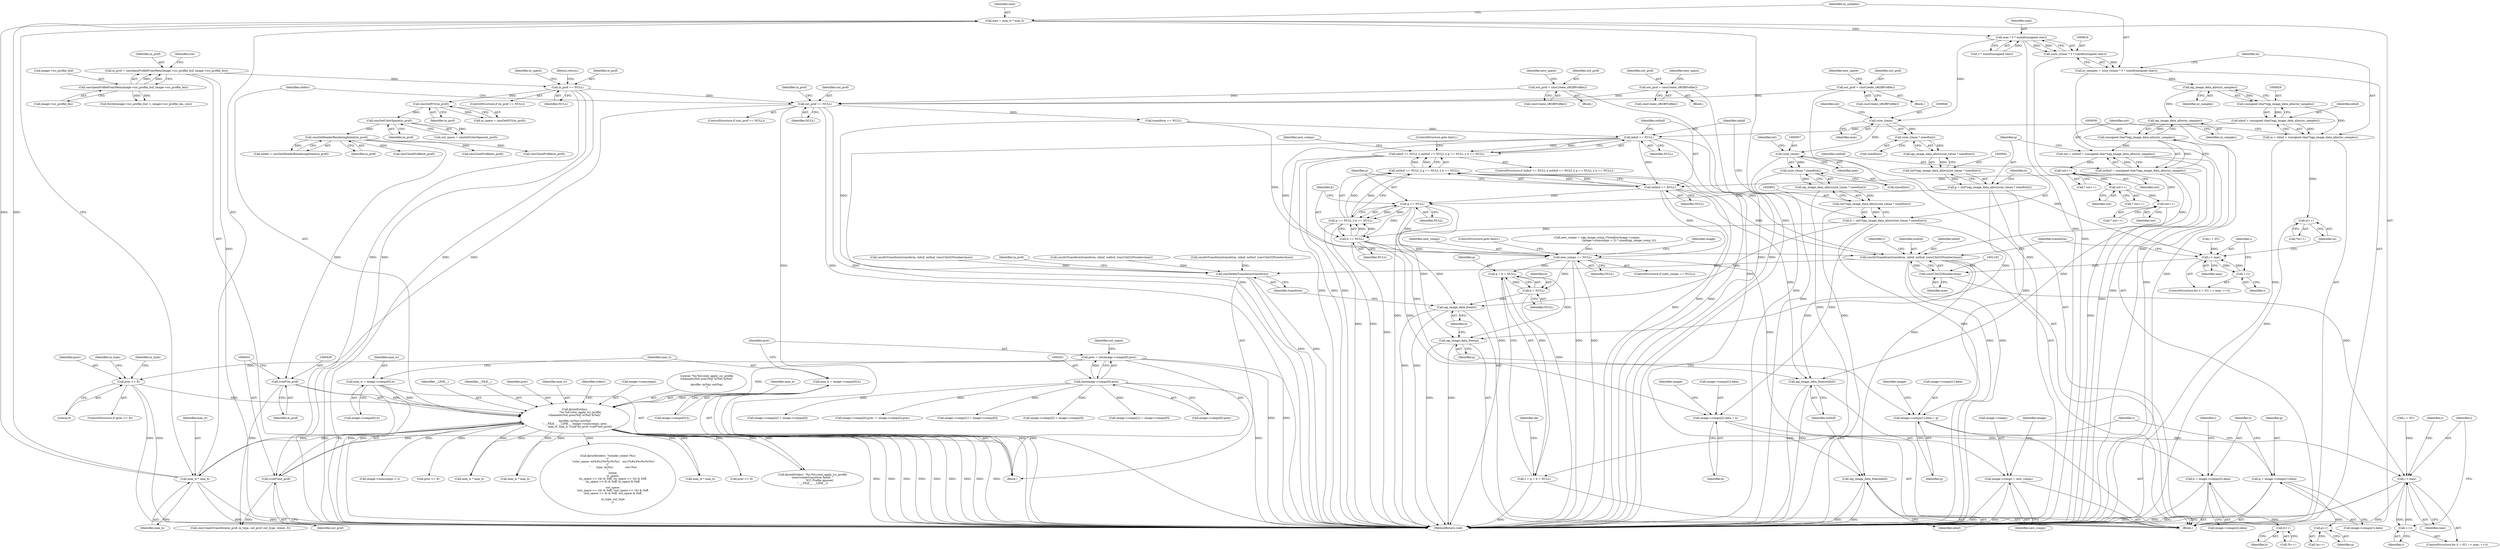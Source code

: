 digraph "0_openjpeg_2e5ab1d9987831c981ff05862e8ccf1381ed58ea@integer" {
"1000908" [label="(Call,max = max_w * max_h)"];
"1000910" [label="(Call,max_w * max_h)"];
"1000417" [label="(Call,fprintf(stderr,\n            \"%s:%d:color_apply_icc_profile\n\tchannels(%d) prec(%d) w(%d) h(%d)\"\n            \"\n\tprofile: in(%p) out(%p)\n\", __FILE__, __LINE__, image->numcomps, prec,\n            max_w, max_h, (void*)in_prof, (void*)out_prof))"];
"1000198" [label="(Call,prec = (int)image->comps[0].prec)"];
"1000200" [label="(Call,(int)image->comps[0].prec)"];
"1000320" [label="(Call,prec <= 8)"];
"1000180" [label="(Call,max_w = image->comps[0].w)"];
"1000189" [label="(Call,max_h = image->comps[0].h)"];
"1000428" [label="(Call,(void*)in_prof)"];
"1000178" [label="(Call,cmsGetHeaderRenderingIntent(in_prof))"];
"1000174" [label="(Call,cmsGetColorSpace(in_prof))"];
"1000170" [label="(Call,cmsGetPCS(in_prof))"];
"1000163" [label="(Call,in_prof == NULL)"];
"1000136" [label="(Call,in_prof = cmsOpenProfileFromMem(image->icc_profile_buf, image->icc_profile_len))"];
"1000138" [label="(Call,cmsOpenProfileFromMem(image->icc_profile_buf, image->icc_profile_len))"];
"1000431" [label="(Call,(void*)out_prof)"];
"1000410" [label="(Call,out_prof == NULL)"];
"1000338" [label="(Call,out_prof = cmsCreate_sRGBProfile())"];
"1000374" [label="(Call,out_prof = cmsCreate_sRGBProfile())"];
"1000356" [label="(Call,out_prof = cmsCreate_sRGBProfile())"];
"1000917" [label="(Call,max * 3 * sizeof(unsigned char))"];
"1000915" [label="(Call,(size_t)(max * 3 * sizeof(unsigned char)))"];
"1000913" [label="(Call,nr_samples = (size_t)(max * 3 * sizeof(unsigned char)))"];
"1000929" [label="(Call,opj_image_data_alloc(nr_samples))"];
"1000927" [label="(Call,(unsigned char*)opj_image_data_alloc(nr_samples))"];
"1000923" [label="(Call,in = inbuf = (unsigned char*)opj_image_data_alloc(nr_samples))"];
"1001090" [label="(Call,in++)"];
"1000925" [label="(Call,inbuf = (unsigned char*)opj_image_data_alloc(nr_samples))"];
"1000963" [label="(Call,inbuf == NULL)"];
"1000962" [label="(Call,inbuf == NULL || outbuf == NULL || g == NULL || b == NULL)"];
"1000967" [label="(Call,outbuf == NULL)"];
"1000966" [label="(Call,outbuf == NULL || g == NULL || b == NULL)"];
"1000971" [label="(Call,g == NULL)"];
"1000970" [label="(Call,g == NULL || b == NULL)"];
"1000974" [label="(Call,b == NULL)"];
"1000996" [label="(Call,new_comps == NULL)"];
"1001001" [label="(Call,image->comps = new_comps)"];
"1001170" [label="(Call,g = b = NULL)"];
"1001168" [label="(Call,r = g = b = NULL)"];
"1001183" [label="(Call,opj_image_data_free(g))"];
"1001172" [label="(Call,b = NULL)"];
"1001185" [label="(Call,opj_image_data_free(b))"];
"1001055" [label="(Call,image->comps[2].data = b)"];
"1001122" [label="(Call,b = image->comps[2].data)"];
"1001161" [label="(Call,b++)"];
"1001046" [label="(Call,image->comps[1].data = g)"];
"1001113" [label="(Call,g = image->comps[1].data)"];
"1001152" [label="(Call,g++)"];
"1001097" [label="(Call,cmsDoTransform(transform, inbuf, outbuf, (cmsUInt32Number)max))"];
"1001179" [label="(Call,opj_image_data_free(inbuf))"];
"1001181" [label="(Call,opj_image_data_free(outbuf))"];
"1001473" [label="(Call,cmsDeleteTransform(transform))"];
"1000937" [label="(Call,opj_image_data_alloc(nr_samples))"];
"1000935" [label="(Call,(unsigned char*)opj_image_data_alloc(nr_samples))"];
"1000931" [label="(Call,out = outbuf = (unsigned char*)opj_image_data_alloc(nr_samples))"];
"1001148" [label="(Call,out++)"];
"1001157" [label="(Call,out++)"];
"1001166" [label="(Call,out++)"];
"1000933" [label="(Call,outbuf = (unsigned char*)opj_image_data_alloc(nr_samples))"];
"1000945" [label="(Call,(size_t)max)"];
"1000944" [label="(Call,(size_t)max * sizeof(int))"];
"1000943" [label="(Call,opj_image_data_alloc((size_t)max * sizeof(int)))"];
"1000941" [label="(Call,(int*)opj_image_data_alloc((size_t)max * sizeof(int)))"];
"1000939" [label="(Call,g = (int*)opj_image_data_alloc((size_t)max * sizeof(int)))"];
"1000956" [label="(Call,(size_t)max)"];
"1000955" [label="(Call,(size_t)max * sizeof(int))"];
"1000954" [label="(Call,opj_image_data_alloc((size_t)max * sizeof(int)))"];
"1000952" [label="(Call,(int*)opj_image_data_alloc((size_t)max * sizeof(int)))"];
"1000950" [label="(Call,b = (int*)opj_image_data_alloc((size_t)max * sizeof(int)))"];
"1001082" [label="(Call,i < max)"];
"1001085" [label="(Call,++i)"];
"1001101" [label="(Call,(cmsUInt32Number)max)"];
"1001135" [label="(Call,i < max)"];
"1001138" [label="(Call,++i)"];
"1001005" [label="(Identifier,new_comps)"];
"1001321" [label="(Call,image->comps[2] = image->comps[0])"];
"1001103" [label="(Identifier,max)"];
"1000912" [label="(Identifier,max_h)"];
"1000175" [label="(Identifier,in_prof)"];
"1000180" [label="(Call,max_w = image->comps[0].w)"];
"1001099" [label="(Identifier,inbuf)"];
"1001168" [label="(Call,r = g = b = NULL)"];
"1001115" [label="(Call,image->comps[1].data)"];
"1000507" [label="(Call,image->numcomps > 2)"];
"1001169" [label="(Identifier,r)"];
"1000169" [label="(Identifier,in_space)"];
"1000929" [label="(Call,opj_image_data_alloc(nr_samples))"];
"1000969" [label="(Identifier,NULL)"];
"1000419" [label="(Literal,\"%s:%d:color_apply_icc_profile\n\tchannels(%d) prec(%d) w(%d) h(%d)\"\n            \"\n\tprofile: in(%p) out(%p)\n\")"];
"1000191" [label="(Call,image->comps[0].h)"];
"1000963" [label="(Call,inbuf == NULL)"];
"1000961" [label="(ControlStructure,if (inbuf == NULL || outbuf == NULL || g == NULL || b == NULL))"];
"1000947" [label="(Identifier,max)"];
"1001158" [label="(Identifier,out)"];
"1000948" [label="(Call,sizeof(int))"];
"1000997" [label="(Identifier,new_comps)"];
"1000190" [label="(Identifier,max_h)"];
"1000431" [label="(Call,(void*)out_prof)"];
"1000276" [label="(Call,image->comps[0].prec != image->comps[i].prec)"];
"1000213" [label="(Block,)"];
"1000374" [label="(Call,out_prof = cmsCreate_sRGBProfile())"];
"1000919" [label="(Call,3 * sizeof(unsigned char))"];
"1001056" [label="(Call,image->comps[2].data)"];
"1000427" [label="(Identifier,max_h)"];
"1000911" [label="(Identifier,max_w)"];
"1000933" [label="(Call,outbuf = (unsigned char*)opj_image_data_alloc(nr_samples))"];
"1000514" [label="(Call,prec <= 8)"];
"1001085" [label="(Call,++i)"];
"1001079" [label="(Call,i = 0U)"];
"1000414" [label="(Call,cmsCloseProfile(in_prof))"];
"1000938" [label="(Identifier,nr_samples)"];
"1000415" [label="(Identifier,in_prof)"];
"1001054" [label="(Identifier,g)"];
"1001090" [label="(Call,in++)"];
"1000970" [label="(Call,g == NULL || b == NULL)"];
"1000376" [label="(Call,cmsCreate_sRGBProfile())"];
"1001059" [label="(Identifier,image)"];
"1001149" [label="(Identifier,out)"];
"1000421" [label="(Identifier,__LINE__)"];
"1000915" [label="(Call,(size_t)(max * 3 * sizeof(unsigned char)))"];
"1000714" [label="(Call,max_w * max_h)"];
"1000357" [label="(Identifier,out_prof)"];
"1000909" [label="(Identifier,max)"];
"1000962" [label="(Call,inbuf == NULL || outbuf == NULL || g == NULL || b == NULL)"];
"1001135" [label="(Call,i < max)"];
"1001063" [label="(Identifier,b)"];
"1001132" [label="(Call,i = 0U)"];
"1001476" [label="(Identifier,in_prof)"];
"1001133" [label="(Identifier,i)"];
"1000418" [label="(Identifier,stderr)"];
"1001084" [label="(Identifier,max)"];
"1000325" [label="(Identifier,in_type)"];
"1000151" [label="(Call,fwrite(image->icc_profile_buf, 1, image->icc_profile_len, icm))"];
"1000410" [label="(Call,out_prof == NULL)"];
"1000931" [label="(Call,out = outbuf = (unsigned char*)opj_image_data_alloc(nr_samples))"];
"1001055" [label="(Call,image->comps[2].data = b)"];
"1001078" [label="(ControlStructure,for (i = 0U; i < max; ++i))"];
"1000162" [label="(ControlStructure,if (in_prof == NULL))"];
"1000333" [label="(Identifier,in_type)"];
"1000412" [label="(Identifier,NULL)"];
"1000181" [label="(Identifier,max_w)"];
"1000954" [label="(Call,opj_image_data_alloc((size_t)max * sizeof(int)))"];
"1001138" [label="(Call,++i)"];
"1000932" [label="(Identifier,out)"];
"1000360" [label="(Identifier,new_space)"];
"1001182" [label="(Identifier,outbuf)"];
"1000958" [label="(Identifier,max)"];
"1000420" [label="(Identifier,__FILE__)"];
"1001487" [label="(MethodReturn,void)"];
"1000927" [label="(Call,(unsigned char*)opj_image_data_alloc(nr_samples))"];
"1000136" [label="(Call,in_prof = cmsOpenProfileFromMem(image->icc_profile_buf, image->icc_profile_len))"];
"1000960" [label="(Identifier,int)"];
"1000524" [label="(Call,max_w * max_h)"];
"1001105" [label="(Identifier,r)"];
"1000959" [label="(Call,sizeof(int))"];
"1000945" [label="(Call,(size_t)max)"];
"1001124" [label="(Call,image->comps[2].data)"];
"1000917" [label="(Call,max * 3 * sizeof(unsigned char))"];
"1000430" [label="(Identifier,in_prof)"];
"1000930" [label="(Identifier,nr_samples)"];
"1000980" [label="(Identifier,new_comps)"];
"1001097" [label="(Call,cmsDoTransform(transform, inbuf, outbuf, (cmsUInt32Number)max))"];
"1001101" [label="(Call,(cmsUInt32Number)max)"];
"1000358" [label="(Call,cmsCreate_sRGBProfile())"];
"1001151" [label="(Call,*g++)"];
"1001473" [label="(Call,cmsDeleteTransform(transform))"];
"1001184" [label="(Identifier,g)"];
"1001181" [label="(Call,opj_image_data_free(outbuf))"];
"1001139" [label="(Identifier,i)"];
"1000340" [label="(Call,cmsCreate_sRGBProfile())"];
"1000972" [label="(Identifier,g)"];
"1000165" [label="(Identifier,NULL)"];
"1000949" [label="(Identifier,int)"];
"1000976" [label="(Identifier,NULL)"];
"1000955" [label="(Call,(size_t)max * sizeof(int))"];
"1001174" [label="(Identifier,NULL)"];
"1000167" [label="(Return,return;)"];
"1000198" [label="(Call,prec = (int)image->comps[0].prec)"];
"1001091" [label="(Identifier,in)"];
"1000434" [label="(Call,fprintf(stderr, \"\trender_intent (%u)\n\t\"\n            \"color_space: in(%#x)(%c%c%c%c)   out:(%#x)(%c%c%c%c)\n\t\"\n            \"       type: in(%u)              out:(%u)\n\",\n            intent,\n            in_space,\n            (in_space >> 24) & 0xff, (in_space >> 16) & 0xff,\n            (in_space >> 8) & 0xff, in_space & 0xff,\n\n            out_space,\n            (out_space >> 24) & 0xff, (out_space >> 16) & 0xff,\n            (out_space >> 8) & 0xff, out_space & 0xff,\n\n            in_type, out_type\n           ))"];
"1001024" [label="(Call,image->comps[1] = image->comps[0])"];
"1001179" [label="(Call,opj_image_data_free(inbuf))"];
"1001123" [label="(Identifier,b)"];
"1001153" [label="(Identifier,g)"];
"1001137" [label="(Identifier,max)"];
"1000965" [label="(Identifier,NULL)"];
"1000978" [label="(ControlStructure,goto fails2;)"];
"1000168" [label="(Call,in_space = cmsGetPCS(in_prof))"];
"1000952" [label="(Call,(int*)opj_image_data_alloc((size_t)max * sizeof(int)))"];
"1001083" [label="(Identifier,i)"];
"1000966" [label="(Call,outbuf == NULL || g == NULL || b == NULL)"];
"1000944" [label="(Call,(size_t)max * sizeof(int))"];
"1001035" [label="(Call,image->comps[2] = image->comps[0])"];
"1000164" [label="(Identifier,in_prof)"];
"1001082" [label="(Call,i < max)"];
"1000172" [label="(Call,out_space = cmsGetColorSpace(in_prof))"];
"1000995" [label="(ControlStructure,if (new_comps == NULL))"];
"1001196" [label="(Call,max_w * max_h)"];
"1000142" [label="(Call,image->icc_profile_len)"];
"1000425" [label="(Identifier,prec)"];
"1000406" [label="(Call,cmsCloseProfile(in_prof))"];
"1000910" [label="(Call,max_w * max_h)"];
"1001186" [label="(Identifier,b)"];
"1001156" [label="(Call,* out++)"];
"1000375" [label="(Identifier,out_prof)"];
"1001009" [label="(Identifier,image)"];
"1000342" [label="(Identifier,new_space)"];
"1001162" [label="(Identifier,b)"];
"1001152" [label="(Call,g++)"];
"1000480" [label="(Call,cmsCreateTransform(in_prof, in_type, out_prof, out_type, intent, 0))"];
"1000973" [label="(Identifier,NULL)"];
"1000913" [label="(Call,nr_samples = (size_t)(max * 3 * sizeof(unsigned char)))"];
"1000426" [label="(Identifier,max_w)"];
"1000492" [label="(Call,transform == NULL)"];
"1000939" [label="(Call,g = (int*)opj_image_data_alloc((size_t)max * sizeof(int)))"];
"1000971" [label="(Call,g == NULL)"];
"1001310" [label="(Call,image->comps[1] = image->comps[0])"];
"1000902" [label="(Block,)"];
"1000378" [label="(Identifier,new_space)"];
"1001172" [label="(Call,b = NULL)"];
"1000943" [label="(Call,opj_image_data_alloc((size_t)max * sizeof(int)))"];
"1000925" [label="(Call,inbuf = (unsigned char*)opj_image_data_alloc(nr_samples))"];
"1000411" [label="(Identifier,out_prof)"];
"1001047" [label="(Call,image->comps[1].data)"];
"1001066" [label="(Identifier,image)"];
"1000433" [label="(Identifier,out_prof)"];
"1000349" [label="(Block,)"];
"1001000" [label="(ControlStructure,goto fails2;)"];
"1000182" [label="(Call,image->comps[0].w)"];
"1001089" [label="(Call,*in++)"];
"1000189" [label="(Call,max_h = image->comps[0].h)"];
"1001100" [label="(Identifier,outbuf)"];
"1001173" [label="(Identifier,b)"];
"1000817" [label="(Call,cmsDoTransform(transform, inbuf, outbuf, (cmsUInt32Number)max))"];
"1000147" [label="(Identifier,icm)"];
"1000937" [label="(Call,opj_image_data_alloc(nr_samples))"];
"1000339" [label="(Identifier,out_prof)"];
"1001183" [label="(Call,opj_image_data_free(g))"];
"1000934" [label="(Identifier,outbuf)"];
"1000113" [label="(Block,)"];
"1000199" [label="(Identifier,prec)"];
"1001144" [label="(Identifier,r)"];
"1001157" [label="(Call,out++)"];
"1000202" [label="(Call,image->comps[0].prec)"];
"1000979" [label="(Call,new_comps = (opj_image_comp_t*)realloc(image->comps,\n                                                   (image->numcomps + 2) * sizeof(opj_image_comp_t)))"];
"1001166" [label="(Call,out++)"];
"1000338" [label="(Call,out_prof = cmsCreate_sRGBProfile())"];
"1000956" [label="(Call,(size_t)max)"];
"1001136" [label="(Identifier,i)"];
"1000211" [label="(Identifier,out_space)"];
"1000356" [label="(Call,out_prof = cmsCreate_sRGBProfile())"];
"1001113" [label="(Call,g = image->comps[1].data)"];
"1000322" [label="(Literal,8)"];
"1001383" [label="(Call,cmsDoTransform(transform, inbuf, outbuf, (cmsUInt32Number)max))"];
"1000923" [label="(Call,in = inbuf = (unsigned char*)opj_image_data_alloc(nr_samples))"];
"1000996" [label="(Call,new_comps == NULL)"];
"1001474" [label="(Identifier,transform)"];
"1001167" [label="(Identifier,out)"];
"1000321" [label="(Identifier,prec)"];
"1001171" [label="(Identifier,g)"];
"1001165" [label="(Call,* out++)"];
"1000899" [label="(Call,prec <= 8)"];
"1000908" [label="(Call,max = max_w * max_h)"];
"1001086" [label="(Identifier,i)"];
"1000409" [label="(ControlStructure,if (out_prof == NULL))"];
"1000176" [label="(Call,intent = cmsGetHeaderRenderingIntent(in_prof))"];
"1000998" [label="(Identifier,NULL)"];
"1000627" [label="(Call,cmsDoTransform(transform, inbuf, outbuf, (cmsUInt32Number)max))"];
"1001147" [label="(Call,* out++)"];
"1000367" [label="(Block,)"];
"1001131" [label="(ControlStructure,for (i = 0U; i < max; ++i))"];
"1000139" [label="(Call,image->icc_profile_buf)"];
"1001160" [label="(Call,*b++)"];
"1000964" [label="(Identifier,inbuf)"];
"1000974" [label="(Call,b == NULL)"];
"1000428" [label="(Call,(void*)in_prof)"];
"1000975" [label="(Identifier,b)"];
"1000935" [label="(Call,(unsigned char*)opj_image_data_alloc(nr_samples))"];
"1001176" [label="(Identifier,ok)"];
"1000417" [label="(Call,fprintf(stderr,\n            \"%s:%d:color_apply_icc_profile\n\tchannels(%d) prec(%d) w(%d) h(%d)\"\n            \"\n\tprofile: in(%p) out(%p)\n\", __FILE__, __LINE__, image->numcomps, prec,\n            max_w, max_h, (void*)in_prof, (void*)out_prof))"];
"1000319" [label="(ControlStructure,if (prec <= 8))"];
"1000174" [label="(Call,cmsGetColorSpace(in_prof))"];
"1001001" [label="(Call,image->comps = new_comps)"];
"1000967" [label="(Call,outbuf == NULL)"];
"1001148" [label="(Call,out++)"];
"1000137" [label="(Identifier,in_prof)"];
"1000171" [label="(Identifier,in_prof)"];
"1000940" [label="(Identifier,g)"];
"1000918" [label="(Identifier,max)"];
"1000968" [label="(Identifier,outbuf)"];
"1001046" [label="(Call,image->comps[1].data = g)"];
"1001185" [label="(Call,opj_image_data_free(b))"];
"1000200" [label="(Call,(int)image->comps[0].prec)"];
"1000941" [label="(Call,(int*)opj_image_data_alloc((size_t)max * sizeof(int)))"];
"1000179" [label="(Identifier,in_prof)"];
"1000138" [label="(Call,cmsOpenProfileFromMem(image->icc_profile_buf, image->icc_profile_len))"];
"1000914" [label="(Identifier,nr_samples)"];
"1000435" [label="(Identifier,stderr)"];
"1000924" [label="(Identifier,in)"];
"1000170" [label="(Call,cmsGetPCS(in_prof))"];
"1000178" [label="(Call,cmsGetHeaderRenderingIntent(in_prof))"];
"1001098" [label="(Identifier,transform)"];
"1001114" [label="(Identifier,g)"];
"1000926" [label="(Identifier,inbuf)"];
"1000950" [label="(Call,b = (int*)opj_image_data_alloc((size_t)max * sizeof(int)))"];
"1001180" [label="(Identifier,inbuf)"];
"1001003" [label="(Identifier,image)"];
"1001161" [label="(Call,b++)"];
"1001002" [label="(Call,image->comps)"];
"1001122" [label="(Call,b = image->comps[2].data)"];
"1001170" [label="(Call,g = b = NULL)"];
"1000422" [label="(Call,image->numcomps)"];
"1000320" [label="(Call,prec <= 8)"];
"1000163" [label="(Call,in_prof == NULL)"];
"1000316" [label="(Call,cmsCloseProfile(in_prof))"];
"1000496" [label="(Call,fprintf(stderr, \"%s:%d:color_apply_icc_profile\n\tcmsCreateTransform failed. \"\n                \"ICC Profile ignored.\n\", __FILE__, __LINE__))"];
"1000951" [label="(Identifier,b)"];
"1000908" -> "1000902"  [label="AST: "];
"1000908" -> "1000910"  [label="CFG: "];
"1000909" -> "1000908"  [label="AST: "];
"1000910" -> "1000908"  [label="AST: "];
"1000914" -> "1000908"  [label="CFG: "];
"1000908" -> "1001487"  [label="DDG: "];
"1000910" -> "1000908"  [label="DDG: "];
"1000910" -> "1000908"  [label="DDG: "];
"1000908" -> "1000917"  [label="DDG: "];
"1000910" -> "1000912"  [label="CFG: "];
"1000911" -> "1000910"  [label="AST: "];
"1000912" -> "1000910"  [label="AST: "];
"1000910" -> "1001487"  [label="DDG: "];
"1000910" -> "1001487"  [label="DDG: "];
"1000417" -> "1000910"  [label="DDG: "];
"1000417" -> "1000910"  [label="DDG: "];
"1000417" -> "1000113"  [label="AST: "];
"1000417" -> "1000431"  [label="CFG: "];
"1000418" -> "1000417"  [label="AST: "];
"1000419" -> "1000417"  [label="AST: "];
"1000420" -> "1000417"  [label="AST: "];
"1000421" -> "1000417"  [label="AST: "];
"1000422" -> "1000417"  [label="AST: "];
"1000425" -> "1000417"  [label="AST: "];
"1000426" -> "1000417"  [label="AST: "];
"1000427" -> "1000417"  [label="AST: "];
"1000428" -> "1000417"  [label="AST: "];
"1000431" -> "1000417"  [label="AST: "];
"1000435" -> "1000417"  [label="CFG: "];
"1000417" -> "1001487"  [label="DDG: "];
"1000417" -> "1001487"  [label="DDG: "];
"1000417" -> "1001487"  [label="DDG: "];
"1000417" -> "1001487"  [label="DDG: "];
"1000417" -> "1001487"  [label="DDG: "];
"1000417" -> "1001487"  [label="DDG: "];
"1000417" -> "1001487"  [label="DDG: "];
"1000417" -> "1001487"  [label="DDG: "];
"1000417" -> "1001487"  [label="DDG: "];
"1000198" -> "1000417"  [label="DDG: "];
"1000320" -> "1000417"  [label="DDG: "];
"1000180" -> "1000417"  [label="DDG: "];
"1000189" -> "1000417"  [label="DDG: "];
"1000428" -> "1000417"  [label="DDG: "];
"1000431" -> "1000417"  [label="DDG: "];
"1000417" -> "1000434"  [label="DDG: "];
"1000417" -> "1000496"  [label="DDG: "];
"1000417" -> "1000496"  [label="DDG: "];
"1000417" -> "1000507"  [label="DDG: "];
"1000417" -> "1000514"  [label="DDG: "];
"1000417" -> "1000524"  [label="DDG: "];
"1000417" -> "1000524"  [label="DDG: "];
"1000417" -> "1000714"  [label="DDG: "];
"1000417" -> "1000714"  [label="DDG: "];
"1000417" -> "1000899"  [label="DDG: "];
"1000417" -> "1001196"  [label="DDG: "];
"1000417" -> "1001196"  [label="DDG: "];
"1000198" -> "1000113"  [label="AST: "];
"1000198" -> "1000200"  [label="CFG: "];
"1000199" -> "1000198"  [label="AST: "];
"1000200" -> "1000198"  [label="AST: "];
"1000211" -> "1000198"  [label="CFG: "];
"1000198" -> "1001487"  [label="DDG: "];
"1000198" -> "1001487"  [label="DDG: "];
"1000200" -> "1000198"  [label="DDG: "];
"1000198" -> "1000320"  [label="DDG: "];
"1000200" -> "1000202"  [label="CFG: "];
"1000201" -> "1000200"  [label="AST: "];
"1000202" -> "1000200"  [label="AST: "];
"1000200" -> "1001487"  [label="DDG: "];
"1000200" -> "1000276"  [label="DDG: "];
"1000200" -> "1001024"  [label="DDG: "];
"1000200" -> "1001035"  [label="DDG: "];
"1000200" -> "1001310"  [label="DDG: "];
"1000200" -> "1001321"  [label="DDG: "];
"1000320" -> "1000319"  [label="AST: "];
"1000320" -> "1000322"  [label="CFG: "];
"1000321" -> "1000320"  [label="AST: "];
"1000322" -> "1000320"  [label="AST: "];
"1000325" -> "1000320"  [label="CFG: "];
"1000333" -> "1000320"  [label="CFG: "];
"1000320" -> "1001487"  [label="DDG: "];
"1000320" -> "1001487"  [label="DDG: "];
"1000180" -> "1000113"  [label="AST: "];
"1000180" -> "1000182"  [label="CFG: "];
"1000181" -> "1000180"  [label="AST: "];
"1000182" -> "1000180"  [label="AST: "];
"1000190" -> "1000180"  [label="CFG: "];
"1000180" -> "1001487"  [label="DDG: "];
"1000180" -> "1001487"  [label="DDG: "];
"1000189" -> "1000113"  [label="AST: "];
"1000189" -> "1000191"  [label="CFG: "];
"1000190" -> "1000189"  [label="AST: "];
"1000191" -> "1000189"  [label="AST: "];
"1000199" -> "1000189"  [label="CFG: "];
"1000189" -> "1001487"  [label="DDG: "];
"1000189" -> "1001487"  [label="DDG: "];
"1000428" -> "1000430"  [label="CFG: "];
"1000429" -> "1000428"  [label="AST: "];
"1000430" -> "1000428"  [label="AST: "];
"1000432" -> "1000428"  [label="CFG: "];
"1000178" -> "1000428"  [label="DDG: "];
"1000428" -> "1000480"  [label="DDG: "];
"1000178" -> "1000176"  [label="AST: "];
"1000178" -> "1000179"  [label="CFG: "];
"1000179" -> "1000178"  [label="AST: "];
"1000176" -> "1000178"  [label="CFG: "];
"1000178" -> "1000176"  [label="DDG: "];
"1000174" -> "1000178"  [label="DDG: "];
"1000178" -> "1000316"  [label="DDG: "];
"1000178" -> "1000406"  [label="DDG: "];
"1000178" -> "1000414"  [label="DDG: "];
"1000174" -> "1000172"  [label="AST: "];
"1000174" -> "1000175"  [label="CFG: "];
"1000175" -> "1000174"  [label="AST: "];
"1000172" -> "1000174"  [label="CFG: "];
"1000174" -> "1000172"  [label="DDG: "];
"1000170" -> "1000174"  [label="DDG: "];
"1000170" -> "1000168"  [label="AST: "];
"1000170" -> "1000171"  [label="CFG: "];
"1000171" -> "1000170"  [label="AST: "];
"1000168" -> "1000170"  [label="CFG: "];
"1000170" -> "1000168"  [label="DDG: "];
"1000163" -> "1000170"  [label="DDG: "];
"1000163" -> "1000162"  [label="AST: "];
"1000163" -> "1000165"  [label="CFG: "];
"1000164" -> "1000163"  [label="AST: "];
"1000165" -> "1000163"  [label="AST: "];
"1000167" -> "1000163"  [label="CFG: "];
"1000169" -> "1000163"  [label="CFG: "];
"1000163" -> "1001487"  [label="DDG: "];
"1000163" -> "1001487"  [label="DDG: "];
"1000163" -> "1001487"  [label="DDG: "];
"1000136" -> "1000163"  [label="DDG: "];
"1000163" -> "1000410"  [label="DDG: "];
"1000136" -> "1000113"  [label="AST: "];
"1000136" -> "1000138"  [label="CFG: "];
"1000137" -> "1000136"  [label="AST: "];
"1000138" -> "1000136"  [label="AST: "];
"1000147" -> "1000136"  [label="CFG: "];
"1000136" -> "1001487"  [label="DDG: "];
"1000138" -> "1000136"  [label="DDG: "];
"1000138" -> "1000136"  [label="DDG: "];
"1000138" -> "1000142"  [label="CFG: "];
"1000139" -> "1000138"  [label="AST: "];
"1000142" -> "1000138"  [label="AST: "];
"1000138" -> "1000151"  [label="DDG: "];
"1000138" -> "1000151"  [label="DDG: "];
"1000431" -> "1000433"  [label="CFG: "];
"1000432" -> "1000431"  [label="AST: "];
"1000433" -> "1000431"  [label="AST: "];
"1000410" -> "1000431"  [label="DDG: "];
"1000431" -> "1000480"  [label="DDG: "];
"1000410" -> "1000409"  [label="AST: "];
"1000410" -> "1000412"  [label="CFG: "];
"1000411" -> "1000410"  [label="AST: "];
"1000412" -> "1000410"  [label="AST: "];
"1000415" -> "1000410"  [label="CFG: "];
"1000418" -> "1000410"  [label="CFG: "];
"1000410" -> "1001487"  [label="DDG: "];
"1000410" -> "1001487"  [label="DDG: "];
"1000410" -> "1001487"  [label="DDG: "];
"1000338" -> "1000410"  [label="DDG: "];
"1000374" -> "1000410"  [label="DDG: "];
"1000356" -> "1000410"  [label="DDG: "];
"1000410" -> "1000492"  [label="DDG: "];
"1000338" -> "1000213"  [label="AST: "];
"1000338" -> "1000340"  [label="CFG: "];
"1000339" -> "1000338"  [label="AST: "];
"1000340" -> "1000338"  [label="AST: "];
"1000342" -> "1000338"  [label="CFG: "];
"1000338" -> "1001487"  [label="DDG: "];
"1000374" -> "1000367"  [label="AST: "];
"1000374" -> "1000376"  [label="CFG: "];
"1000375" -> "1000374"  [label="AST: "];
"1000376" -> "1000374"  [label="AST: "];
"1000378" -> "1000374"  [label="CFG: "];
"1000374" -> "1001487"  [label="DDG: "];
"1000356" -> "1000349"  [label="AST: "];
"1000356" -> "1000358"  [label="CFG: "];
"1000357" -> "1000356"  [label="AST: "];
"1000358" -> "1000356"  [label="AST: "];
"1000360" -> "1000356"  [label="CFG: "];
"1000356" -> "1001487"  [label="DDG: "];
"1000917" -> "1000915"  [label="AST: "];
"1000917" -> "1000919"  [label="CFG: "];
"1000918" -> "1000917"  [label="AST: "];
"1000919" -> "1000917"  [label="AST: "];
"1000915" -> "1000917"  [label="CFG: "];
"1000917" -> "1001487"  [label="DDG: "];
"1000917" -> "1000915"  [label="DDG: "];
"1000917" -> "1000915"  [label="DDG: "];
"1000919" -> "1000917"  [label="DDG: "];
"1000917" -> "1000945"  [label="DDG: "];
"1000915" -> "1000913"  [label="AST: "];
"1000916" -> "1000915"  [label="AST: "];
"1000913" -> "1000915"  [label="CFG: "];
"1000915" -> "1001487"  [label="DDG: "];
"1000915" -> "1000913"  [label="DDG: "];
"1000913" -> "1000902"  [label="AST: "];
"1000914" -> "1000913"  [label="AST: "];
"1000924" -> "1000913"  [label="CFG: "];
"1000913" -> "1001487"  [label="DDG: "];
"1000913" -> "1000929"  [label="DDG: "];
"1000929" -> "1000927"  [label="AST: "];
"1000929" -> "1000930"  [label="CFG: "];
"1000930" -> "1000929"  [label="AST: "];
"1000927" -> "1000929"  [label="CFG: "];
"1000929" -> "1000927"  [label="DDG: "];
"1000929" -> "1000937"  [label="DDG: "];
"1000927" -> "1000925"  [label="AST: "];
"1000928" -> "1000927"  [label="AST: "];
"1000925" -> "1000927"  [label="CFG: "];
"1000927" -> "1000923"  [label="DDG: "];
"1000927" -> "1000925"  [label="DDG: "];
"1000923" -> "1000902"  [label="AST: "];
"1000923" -> "1000925"  [label="CFG: "];
"1000924" -> "1000923"  [label="AST: "];
"1000925" -> "1000923"  [label="AST: "];
"1000932" -> "1000923"  [label="CFG: "];
"1000923" -> "1001487"  [label="DDG: "];
"1000925" -> "1000923"  [label="DDG: "];
"1000923" -> "1001090"  [label="DDG: "];
"1001090" -> "1001089"  [label="AST: "];
"1001090" -> "1001091"  [label="CFG: "];
"1001091" -> "1001090"  [label="AST: "];
"1001089" -> "1001090"  [label="CFG: "];
"1001090" -> "1001487"  [label="DDG: "];
"1000926" -> "1000925"  [label="AST: "];
"1000925" -> "1000963"  [label="DDG: "];
"1000963" -> "1000962"  [label="AST: "];
"1000963" -> "1000965"  [label="CFG: "];
"1000964" -> "1000963"  [label="AST: "];
"1000965" -> "1000963"  [label="AST: "];
"1000968" -> "1000963"  [label="CFG: "];
"1000962" -> "1000963"  [label="CFG: "];
"1000963" -> "1001487"  [label="DDG: "];
"1000963" -> "1000962"  [label="DDG: "];
"1000963" -> "1000962"  [label="DDG: "];
"1000492" -> "1000963"  [label="DDG: "];
"1000963" -> "1000967"  [label="DDG: "];
"1000963" -> "1000996"  [label="DDG: "];
"1000963" -> "1001097"  [label="DDG: "];
"1000963" -> "1001179"  [label="DDG: "];
"1000962" -> "1000961"  [label="AST: "];
"1000962" -> "1000966"  [label="CFG: "];
"1000966" -> "1000962"  [label="AST: "];
"1000978" -> "1000962"  [label="CFG: "];
"1000980" -> "1000962"  [label="CFG: "];
"1000962" -> "1001487"  [label="DDG: "];
"1000962" -> "1001487"  [label="DDG: "];
"1000962" -> "1001487"  [label="DDG: "];
"1000966" -> "1000962"  [label="DDG: "];
"1000966" -> "1000962"  [label="DDG: "];
"1000967" -> "1000966"  [label="AST: "];
"1000967" -> "1000969"  [label="CFG: "];
"1000968" -> "1000967"  [label="AST: "];
"1000969" -> "1000967"  [label="AST: "];
"1000972" -> "1000967"  [label="CFG: "];
"1000966" -> "1000967"  [label="CFG: "];
"1000967" -> "1001487"  [label="DDG: "];
"1000967" -> "1000966"  [label="DDG: "];
"1000967" -> "1000966"  [label="DDG: "];
"1000933" -> "1000967"  [label="DDG: "];
"1000967" -> "1000971"  [label="DDG: "];
"1000967" -> "1000996"  [label="DDG: "];
"1000967" -> "1001097"  [label="DDG: "];
"1000967" -> "1001181"  [label="DDG: "];
"1000966" -> "1000970"  [label="CFG: "];
"1000970" -> "1000966"  [label="AST: "];
"1000966" -> "1001487"  [label="DDG: "];
"1000966" -> "1001487"  [label="DDG: "];
"1000970" -> "1000966"  [label="DDG: "];
"1000970" -> "1000966"  [label="DDG: "];
"1000971" -> "1000970"  [label="AST: "];
"1000971" -> "1000973"  [label="CFG: "];
"1000972" -> "1000971"  [label="AST: "];
"1000973" -> "1000971"  [label="AST: "];
"1000975" -> "1000971"  [label="CFG: "];
"1000970" -> "1000971"  [label="CFG: "];
"1000971" -> "1001487"  [label="DDG: "];
"1000971" -> "1000970"  [label="DDG: "];
"1000971" -> "1000970"  [label="DDG: "];
"1000939" -> "1000971"  [label="DDG: "];
"1000971" -> "1000974"  [label="DDG: "];
"1000971" -> "1000996"  [label="DDG: "];
"1000971" -> "1001046"  [label="DDG: "];
"1000971" -> "1001183"  [label="DDG: "];
"1000970" -> "1000974"  [label="CFG: "];
"1000974" -> "1000970"  [label="AST: "];
"1000970" -> "1001487"  [label="DDG: "];
"1000970" -> "1001487"  [label="DDG: "];
"1000974" -> "1000970"  [label="DDG: "];
"1000974" -> "1000970"  [label="DDG: "];
"1000974" -> "1000976"  [label="CFG: "];
"1000975" -> "1000974"  [label="AST: "];
"1000976" -> "1000974"  [label="AST: "];
"1000974" -> "1001487"  [label="DDG: "];
"1000950" -> "1000974"  [label="DDG: "];
"1000974" -> "1000996"  [label="DDG: "];
"1000974" -> "1001055"  [label="DDG: "];
"1000974" -> "1001185"  [label="DDG: "];
"1000996" -> "1000995"  [label="AST: "];
"1000996" -> "1000998"  [label="CFG: "];
"1000997" -> "1000996"  [label="AST: "];
"1000998" -> "1000996"  [label="AST: "];
"1001000" -> "1000996"  [label="CFG: "];
"1001003" -> "1000996"  [label="CFG: "];
"1000996" -> "1001487"  [label="DDG: "];
"1000996" -> "1001487"  [label="DDG: "];
"1000996" -> "1001487"  [label="DDG: "];
"1000979" -> "1000996"  [label="DDG: "];
"1000996" -> "1001001"  [label="DDG: "];
"1000996" -> "1001170"  [label="DDG: "];
"1000996" -> "1001172"  [label="DDG: "];
"1001001" -> "1000902"  [label="AST: "];
"1001001" -> "1001005"  [label="CFG: "];
"1001002" -> "1001001"  [label="AST: "];
"1001005" -> "1001001"  [label="AST: "];
"1001009" -> "1001001"  [label="CFG: "];
"1001001" -> "1001487"  [label="DDG: "];
"1001001" -> "1001487"  [label="DDG: "];
"1001170" -> "1001168"  [label="AST: "];
"1001170" -> "1001172"  [label="CFG: "];
"1001171" -> "1001170"  [label="AST: "];
"1001172" -> "1001170"  [label="AST: "];
"1001168" -> "1001170"  [label="CFG: "];
"1001170" -> "1001168"  [label="DDG: "];
"1001172" -> "1001170"  [label="DDG: "];
"1001170" -> "1001183"  [label="DDG: "];
"1001168" -> "1000902"  [label="AST: "];
"1001169" -> "1001168"  [label="AST: "];
"1001176" -> "1001168"  [label="CFG: "];
"1001168" -> "1001487"  [label="DDG: "];
"1001183" -> "1000902"  [label="AST: "];
"1001183" -> "1001184"  [label="CFG: "];
"1001184" -> "1001183"  [label="AST: "];
"1001186" -> "1001183"  [label="CFG: "];
"1001183" -> "1001487"  [label="DDG: "];
"1001183" -> "1001487"  [label="DDG: "];
"1000939" -> "1001183"  [label="DDG: "];
"1001172" -> "1001174"  [label="CFG: "];
"1001173" -> "1001172"  [label="AST: "];
"1001174" -> "1001172"  [label="AST: "];
"1001172" -> "1001487"  [label="DDG: "];
"1001172" -> "1001185"  [label="DDG: "];
"1001185" -> "1000902"  [label="AST: "];
"1001185" -> "1001186"  [label="CFG: "];
"1001186" -> "1001185"  [label="AST: "];
"1001474" -> "1001185"  [label="CFG: "];
"1001185" -> "1001487"  [label="DDG: "];
"1001185" -> "1001487"  [label="DDG: "];
"1000950" -> "1001185"  [label="DDG: "];
"1001055" -> "1000902"  [label="AST: "];
"1001055" -> "1001063"  [label="CFG: "];
"1001056" -> "1001055"  [label="AST: "];
"1001063" -> "1001055"  [label="AST: "];
"1001066" -> "1001055"  [label="CFG: "];
"1000950" -> "1001055"  [label="DDG: "];
"1001055" -> "1001122"  [label="DDG: "];
"1001122" -> "1000902"  [label="AST: "];
"1001122" -> "1001124"  [label="CFG: "];
"1001123" -> "1001122"  [label="AST: "];
"1001124" -> "1001122"  [label="AST: "];
"1001133" -> "1001122"  [label="CFG: "];
"1001122" -> "1001487"  [label="DDG: "];
"1001122" -> "1001161"  [label="DDG: "];
"1001161" -> "1001160"  [label="AST: "];
"1001161" -> "1001162"  [label="CFG: "];
"1001162" -> "1001161"  [label="AST: "];
"1001160" -> "1001161"  [label="CFG: "];
"1001046" -> "1000902"  [label="AST: "];
"1001046" -> "1001054"  [label="CFG: "];
"1001047" -> "1001046"  [label="AST: "];
"1001054" -> "1001046"  [label="AST: "];
"1001059" -> "1001046"  [label="CFG: "];
"1000939" -> "1001046"  [label="DDG: "];
"1001046" -> "1001113"  [label="DDG: "];
"1001113" -> "1000902"  [label="AST: "];
"1001113" -> "1001115"  [label="CFG: "];
"1001114" -> "1001113"  [label="AST: "];
"1001115" -> "1001113"  [label="AST: "];
"1001123" -> "1001113"  [label="CFG: "];
"1001113" -> "1001487"  [label="DDG: "];
"1001113" -> "1001152"  [label="DDG: "];
"1001152" -> "1001151"  [label="AST: "];
"1001152" -> "1001153"  [label="CFG: "];
"1001153" -> "1001152"  [label="AST: "];
"1001151" -> "1001152"  [label="CFG: "];
"1001097" -> "1000902"  [label="AST: "];
"1001097" -> "1001101"  [label="CFG: "];
"1001098" -> "1001097"  [label="AST: "];
"1001099" -> "1001097"  [label="AST: "];
"1001100" -> "1001097"  [label="AST: "];
"1001101" -> "1001097"  [label="AST: "];
"1001105" -> "1001097"  [label="CFG: "];
"1001097" -> "1001487"  [label="DDG: "];
"1001097" -> "1001487"  [label="DDG: "];
"1000492" -> "1001097"  [label="DDG: "];
"1000933" -> "1001097"  [label="DDG: "];
"1001101" -> "1001097"  [label="DDG: "];
"1001097" -> "1001179"  [label="DDG: "];
"1001097" -> "1001181"  [label="DDG: "];
"1001097" -> "1001473"  [label="DDG: "];
"1001179" -> "1000902"  [label="AST: "];
"1001179" -> "1001180"  [label="CFG: "];
"1001180" -> "1001179"  [label="AST: "];
"1001182" -> "1001179"  [label="CFG: "];
"1001179" -> "1001487"  [label="DDG: "];
"1001179" -> "1001487"  [label="DDG: "];
"1001181" -> "1000902"  [label="AST: "];
"1001181" -> "1001182"  [label="CFG: "];
"1001182" -> "1001181"  [label="AST: "];
"1001184" -> "1001181"  [label="CFG: "];
"1001181" -> "1001487"  [label="DDG: "];
"1001181" -> "1001487"  [label="DDG: "];
"1000933" -> "1001181"  [label="DDG: "];
"1001473" -> "1000113"  [label="AST: "];
"1001473" -> "1001474"  [label="CFG: "];
"1001474" -> "1001473"  [label="AST: "];
"1001476" -> "1001473"  [label="CFG: "];
"1001473" -> "1001487"  [label="DDG: "];
"1001473" -> "1001487"  [label="DDG: "];
"1000817" -> "1001473"  [label="DDG: "];
"1000492" -> "1001473"  [label="DDG: "];
"1001383" -> "1001473"  [label="DDG: "];
"1000627" -> "1001473"  [label="DDG: "];
"1000937" -> "1000935"  [label="AST: "];
"1000937" -> "1000938"  [label="CFG: "];
"1000938" -> "1000937"  [label="AST: "];
"1000935" -> "1000937"  [label="CFG: "];
"1000937" -> "1001487"  [label="DDG: "];
"1000937" -> "1000935"  [label="DDG: "];
"1000935" -> "1000933"  [label="AST: "];
"1000936" -> "1000935"  [label="AST: "];
"1000933" -> "1000935"  [label="CFG: "];
"1000935" -> "1001487"  [label="DDG: "];
"1000935" -> "1000931"  [label="DDG: "];
"1000935" -> "1000933"  [label="DDG: "];
"1000931" -> "1000902"  [label="AST: "];
"1000931" -> "1000933"  [label="CFG: "];
"1000932" -> "1000931"  [label="AST: "];
"1000933" -> "1000931"  [label="AST: "];
"1000940" -> "1000931"  [label="CFG: "];
"1000931" -> "1001487"  [label="DDG: "];
"1000933" -> "1000931"  [label="DDG: "];
"1000931" -> "1001148"  [label="DDG: "];
"1001148" -> "1001147"  [label="AST: "];
"1001148" -> "1001149"  [label="CFG: "];
"1001149" -> "1001148"  [label="AST: "];
"1001147" -> "1001148"  [label="CFG: "];
"1001166" -> "1001148"  [label="DDG: "];
"1001148" -> "1001157"  [label="DDG: "];
"1001157" -> "1001156"  [label="AST: "];
"1001157" -> "1001158"  [label="CFG: "];
"1001158" -> "1001157"  [label="AST: "];
"1001156" -> "1001157"  [label="CFG: "];
"1001157" -> "1001166"  [label="DDG: "];
"1001166" -> "1001165"  [label="AST: "];
"1001166" -> "1001167"  [label="CFG: "];
"1001167" -> "1001166"  [label="AST: "];
"1001165" -> "1001166"  [label="CFG: "];
"1001166" -> "1001487"  [label="DDG: "];
"1000934" -> "1000933"  [label="AST: "];
"1000933" -> "1001487"  [label="DDG: "];
"1000945" -> "1000944"  [label="AST: "];
"1000945" -> "1000947"  [label="CFG: "];
"1000946" -> "1000945"  [label="AST: "];
"1000947" -> "1000945"  [label="AST: "];
"1000949" -> "1000945"  [label="CFG: "];
"1000945" -> "1000944"  [label="DDG: "];
"1000945" -> "1000956"  [label="DDG: "];
"1000944" -> "1000943"  [label="AST: "];
"1000944" -> "1000948"  [label="CFG: "];
"1000948" -> "1000944"  [label="AST: "];
"1000943" -> "1000944"  [label="CFG: "];
"1000944" -> "1000943"  [label="DDG: "];
"1000943" -> "1000941"  [label="AST: "];
"1000941" -> "1000943"  [label="CFG: "];
"1000943" -> "1000941"  [label="DDG: "];
"1000941" -> "1000939"  [label="AST: "];
"1000942" -> "1000941"  [label="AST: "];
"1000939" -> "1000941"  [label="CFG: "];
"1000941" -> "1000939"  [label="DDG: "];
"1000939" -> "1000902"  [label="AST: "];
"1000940" -> "1000939"  [label="AST: "];
"1000951" -> "1000939"  [label="CFG: "];
"1000956" -> "1000955"  [label="AST: "];
"1000956" -> "1000958"  [label="CFG: "];
"1000957" -> "1000956"  [label="AST: "];
"1000958" -> "1000956"  [label="AST: "];
"1000960" -> "1000956"  [label="CFG: "];
"1000956" -> "1001487"  [label="DDG: "];
"1000956" -> "1000955"  [label="DDG: "];
"1000956" -> "1001082"  [label="DDG: "];
"1000955" -> "1000954"  [label="AST: "];
"1000955" -> "1000959"  [label="CFG: "];
"1000959" -> "1000955"  [label="AST: "];
"1000954" -> "1000955"  [label="CFG: "];
"1000955" -> "1001487"  [label="DDG: "];
"1000955" -> "1000954"  [label="DDG: "];
"1000954" -> "1000952"  [label="AST: "];
"1000952" -> "1000954"  [label="CFG: "];
"1000954" -> "1001487"  [label="DDG: "];
"1000954" -> "1000952"  [label="DDG: "];
"1000952" -> "1000950"  [label="AST: "];
"1000953" -> "1000952"  [label="AST: "];
"1000950" -> "1000952"  [label="CFG: "];
"1000952" -> "1001487"  [label="DDG: "];
"1000952" -> "1000950"  [label="DDG: "];
"1000950" -> "1000902"  [label="AST: "];
"1000951" -> "1000950"  [label="AST: "];
"1000964" -> "1000950"  [label="CFG: "];
"1000950" -> "1001487"  [label="DDG: "];
"1001082" -> "1001078"  [label="AST: "];
"1001082" -> "1001084"  [label="CFG: "];
"1001083" -> "1001082"  [label="AST: "];
"1001084" -> "1001082"  [label="AST: "];
"1001091" -> "1001082"  [label="CFG: "];
"1001098" -> "1001082"  [label="CFG: "];
"1001079" -> "1001082"  [label="DDG: "];
"1001085" -> "1001082"  [label="DDG: "];
"1001082" -> "1001085"  [label="DDG: "];
"1001082" -> "1001101"  [label="DDG: "];
"1001085" -> "1001078"  [label="AST: "];
"1001085" -> "1001086"  [label="CFG: "];
"1001086" -> "1001085"  [label="AST: "];
"1001083" -> "1001085"  [label="CFG: "];
"1001101" -> "1001103"  [label="CFG: "];
"1001102" -> "1001101"  [label="AST: "];
"1001103" -> "1001101"  [label="AST: "];
"1001101" -> "1001135"  [label="DDG: "];
"1001135" -> "1001131"  [label="AST: "];
"1001135" -> "1001137"  [label="CFG: "];
"1001136" -> "1001135"  [label="AST: "];
"1001137" -> "1001135"  [label="AST: "];
"1001144" -> "1001135"  [label="CFG: "];
"1001169" -> "1001135"  [label="CFG: "];
"1001135" -> "1001487"  [label="DDG: "];
"1001135" -> "1001487"  [label="DDG: "];
"1001135" -> "1001487"  [label="DDG: "];
"1001138" -> "1001135"  [label="DDG: "];
"1001132" -> "1001135"  [label="DDG: "];
"1001135" -> "1001138"  [label="DDG: "];
"1001138" -> "1001131"  [label="AST: "];
"1001138" -> "1001139"  [label="CFG: "];
"1001139" -> "1001138"  [label="AST: "];
"1001136" -> "1001138"  [label="CFG: "];
}

